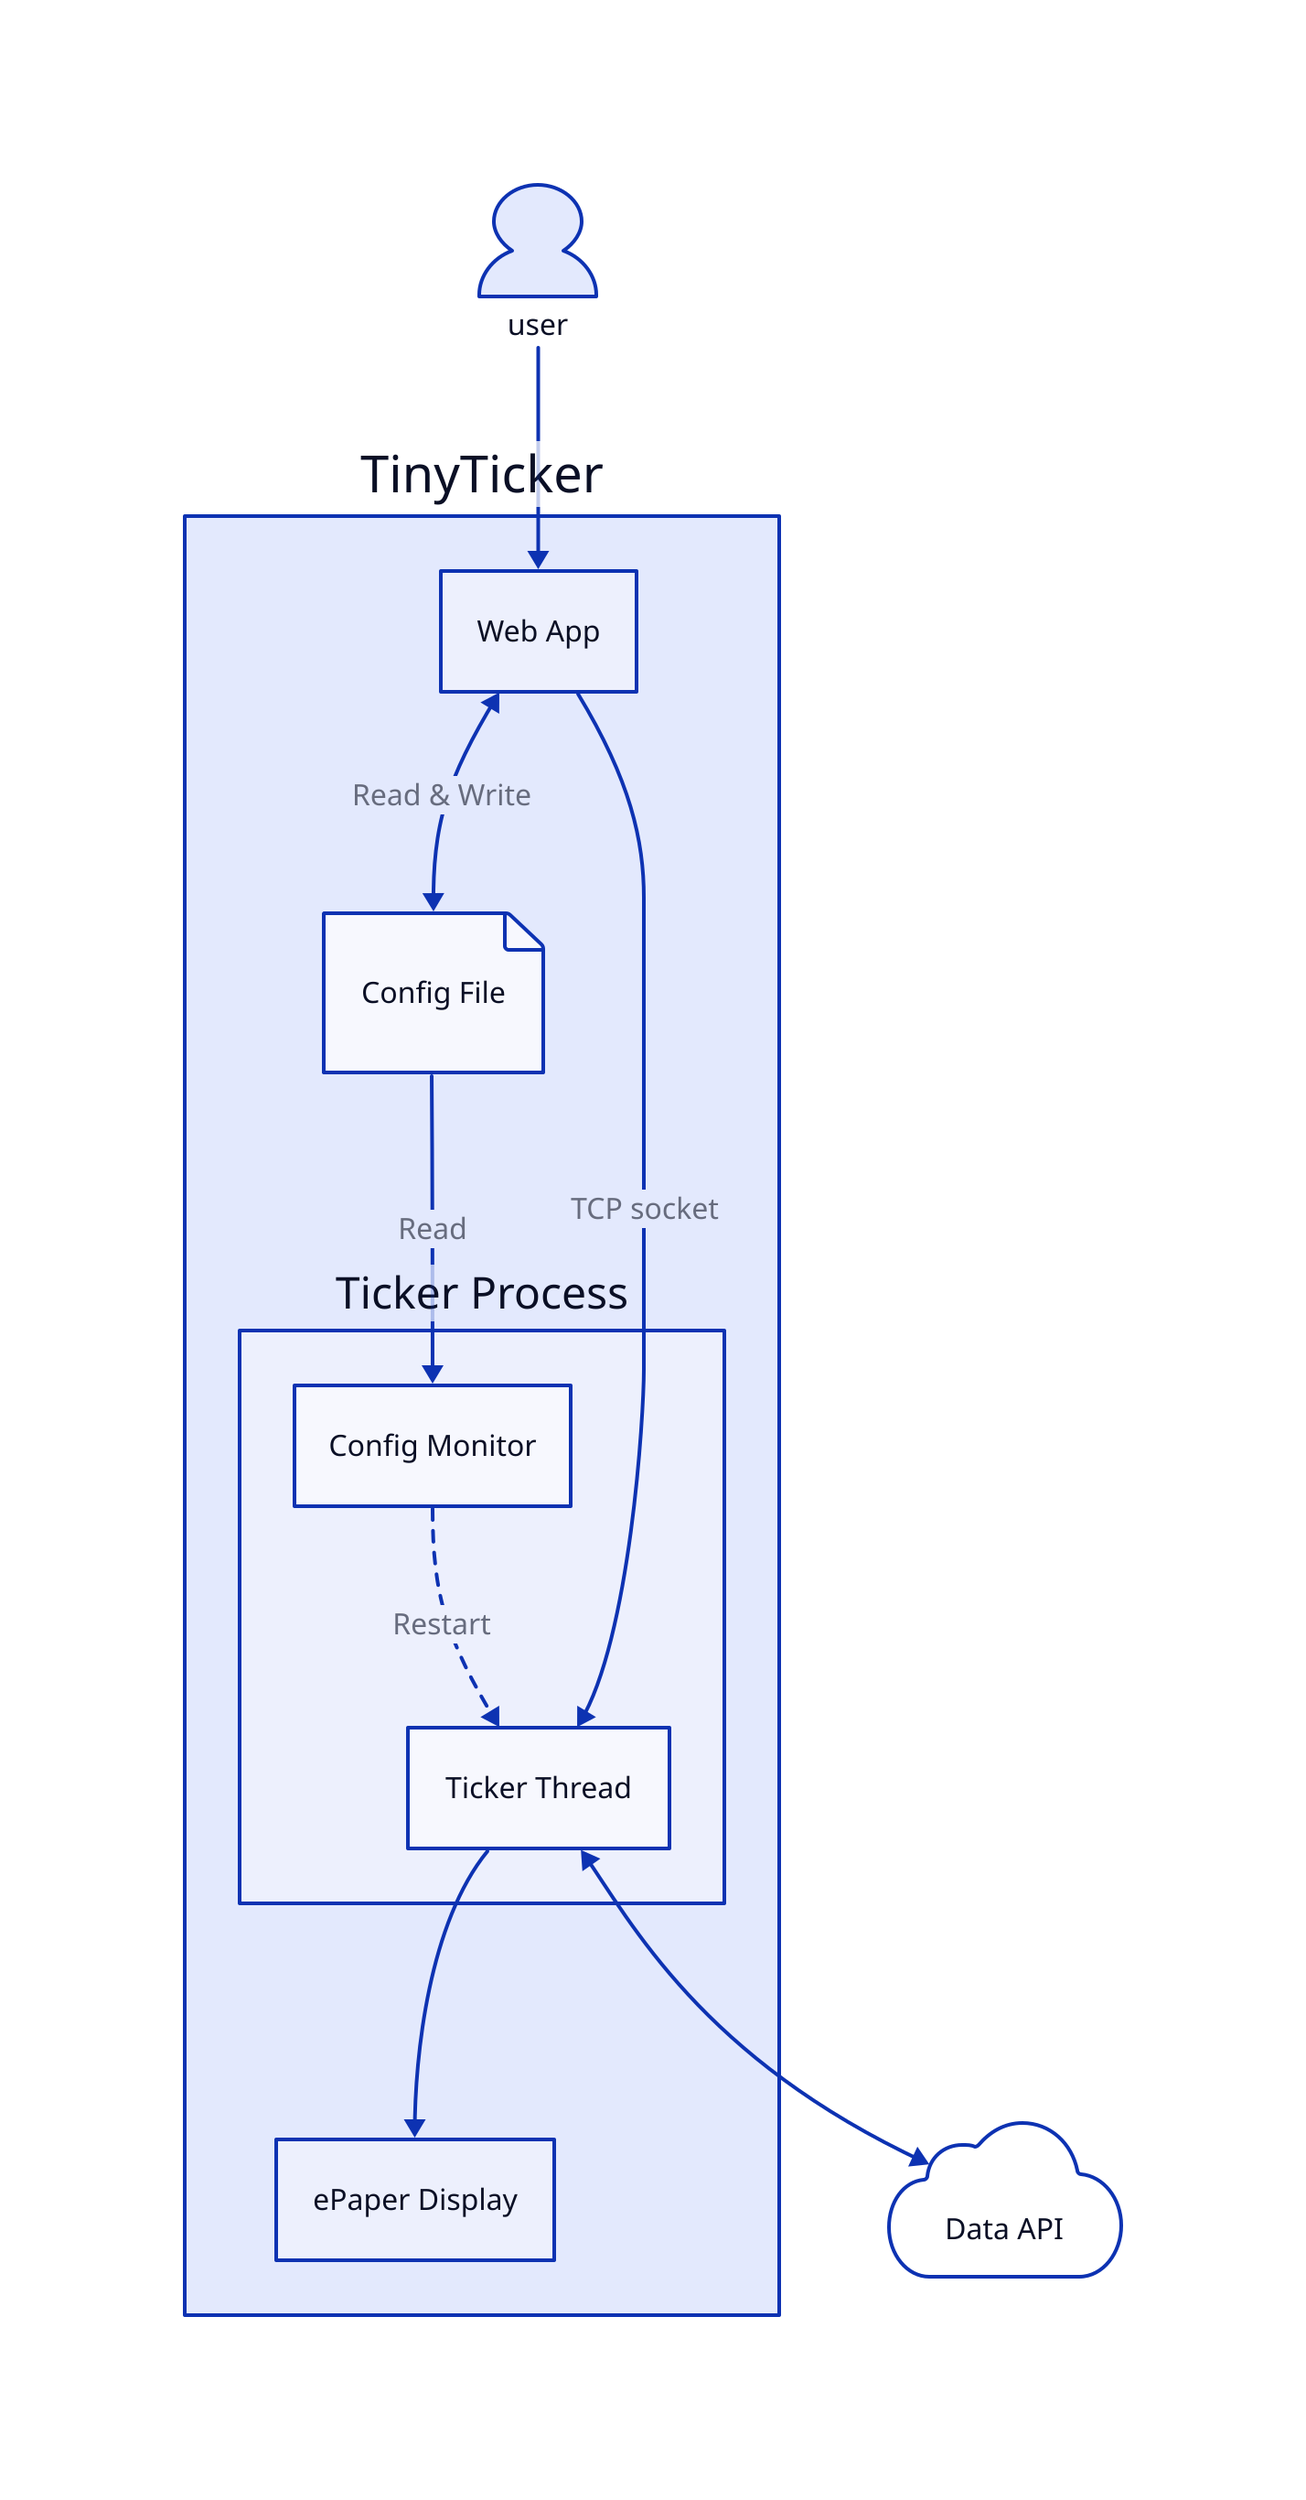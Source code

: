 direction: down

vars: {
  d2-config: {
    layout-engine: elk
    # Terminal theme code
    theme-id: 300
  }
}

TinyTicker: {
  Config File: {
      shape: page
  }

  Ticker Process: {
    Config Monitor -> Ticker Thread: Restart {style: {
        stroke-dash: 3
      }
    }
  }

  Web App <-> Config File: Read & Write
  Web App -> Ticker Process.Ticker Thread: TCP socket

  Ticker Process.Config Monitor <- Config File: Read
  Ticker Process.Ticker Thread -> ePaper Display
}

user: {
  shape: person
  width: 64
}
Data API: {
    shape: cloud
}
TinyTicker.Ticker Process.Ticker Thread <-> Data API
user -> TinyTicker.Web App
